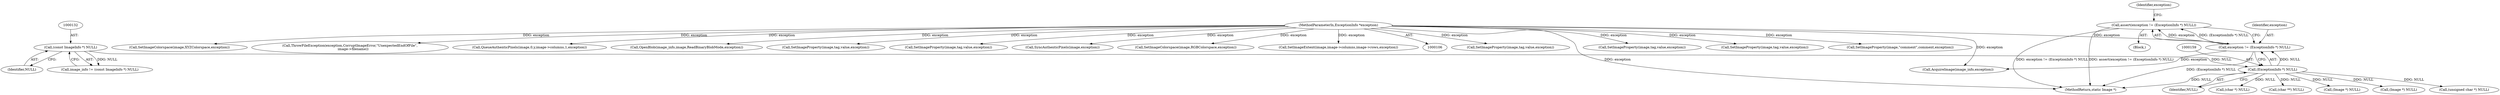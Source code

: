 digraph "0_ImageMagick_97aa7d7cfd2027f6ba7ce42caf8b798541b9cdc6@API" {
"1000155" [label="(Call,assert(exception != (ExceptionInfo *) NULL))"];
"1000156" [label="(Call,exception != (ExceptionInfo *) NULL)"];
"1000108" [label="(MethodParameterIn,ExceptionInfo *exception)"];
"1000158" [label="(Call,(ExceptionInfo *) NULL)"];
"1000131" [label="(Call,(const ImageInfo *) NULL)"];
"1000255" [label="(Call,(char *) NULL)"];
"1000129" [label="(Call,image_info != (const ImageInfo *) NULL)"];
"1000705" [label="(Call,SetImageProperty(image,tag,value,exception))"];
"1000158" [label="(Call,(ExceptionInfo *) NULL)"];
"1000760" [label="(Call,SetImageProperty(image,tag,value,exception))"];
"1000516" [label="(Call,SetImageProperty(image,tag,value,exception))"];
"1000169" [label="(Call,AcquireImage(image_info,exception))"];
"1000538" [label="(Call,(char **) NULL)"];
"1000160" [label="(Identifier,NULL)"];
"1000349" [label="(Call,SetImageProperty(image,\"comment\",comment,exception))"];
"1000156" [label="(Call,exception != (ExceptionInfo *) NULL)"];
"1000157" [label="(Identifier,exception)"];
"1001425" [label="(MethodReturn,static Image *)"];
"1000108" [label="(MethodParameterIn,ExceptionInfo *exception)"];
"1000155" [label="(Call,assert(exception != (ExceptionInfo *) NULL))"];
"1000852" [label="(Call,SetImageColorspace(image,XYZColorspace,exception))"];
"1000189" [label="(Call,(Image *) NULL)"];
"1001411" [label="(Call,ThrowFileException(exception,CorruptImageError,\"UnexpectedEndOfFile\",\n      image->filename))"];
"1000220" [label="(Call,(Image *) NULL)"];
"1001192" [label="(Call,QueueAuthenticPixels(image,0,y,image->columns,1,exception))"];
"1000174" [label="(Call,OpenBlob(image_info,image,ReadBinaryBlobMode,exception))"];
"1000922" [label="(Call,(unsigned char *) NULL)"];
"1000133" [label="(Identifier,NULL)"];
"1000551" [label="(Call,SetImageProperty(image,tag,value,exception))"];
"1000777" [label="(Call,SetImageProperty(image,tag,value,exception))"];
"1000109" [label="(Block,)"];
"1001379" [label="(Call,SyncAuthenticPixels(image,exception))"];
"1000840" [label="(Call,SetImageColorspace(image,RGBColorspace,exception))"];
"1000164" [label="(Identifier,exception)"];
"1000131" [label="(Call,(const ImageInfo *) NULL)"];
"1000890" [label="(Call,SetImageExtent(image,image->columns,image->rows,exception))"];
"1000155" -> "1000109"  [label="AST: "];
"1000155" -> "1000156"  [label="CFG: "];
"1000156" -> "1000155"  [label="AST: "];
"1000164" -> "1000155"  [label="CFG: "];
"1000155" -> "1001425"  [label="DDG: assert(exception != (ExceptionInfo *) NULL)"];
"1000155" -> "1001425"  [label="DDG: exception != (ExceptionInfo *) NULL"];
"1000156" -> "1000155"  [label="DDG: exception"];
"1000156" -> "1000155"  [label="DDG: (ExceptionInfo *) NULL"];
"1000156" -> "1000158"  [label="CFG: "];
"1000157" -> "1000156"  [label="AST: "];
"1000158" -> "1000156"  [label="AST: "];
"1000156" -> "1001425"  [label="DDG: (ExceptionInfo *) NULL"];
"1000108" -> "1000156"  [label="DDG: exception"];
"1000158" -> "1000156"  [label="DDG: NULL"];
"1000156" -> "1000169"  [label="DDG: exception"];
"1000108" -> "1000106"  [label="AST: "];
"1000108" -> "1001425"  [label="DDG: exception"];
"1000108" -> "1000169"  [label="DDG: exception"];
"1000108" -> "1000174"  [label="DDG: exception"];
"1000108" -> "1000349"  [label="DDG: exception"];
"1000108" -> "1000516"  [label="DDG: exception"];
"1000108" -> "1000551"  [label="DDG: exception"];
"1000108" -> "1000705"  [label="DDG: exception"];
"1000108" -> "1000760"  [label="DDG: exception"];
"1000108" -> "1000777"  [label="DDG: exception"];
"1000108" -> "1000840"  [label="DDG: exception"];
"1000108" -> "1000852"  [label="DDG: exception"];
"1000108" -> "1000890"  [label="DDG: exception"];
"1000108" -> "1001192"  [label="DDG: exception"];
"1000108" -> "1001379"  [label="DDG: exception"];
"1000108" -> "1001411"  [label="DDG: exception"];
"1000158" -> "1000160"  [label="CFG: "];
"1000159" -> "1000158"  [label="AST: "];
"1000160" -> "1000158"  [label="AST: "];
"1000158" -> "1001425"  [label="DDG: NULL"];
"1000131" -> "1000158"  [label="DDG: NULL"];
"1000158" -> "1000189"  [label="DDG: NULL"];
"1000158" -> "1000220"  [label="DDG: NULL"];
"1000158" -> "1000255"  [label="DDG: NULL"];
"1000158" -> "1000538"  [label="DDG: NULL"];
"1000158" -> "1000922"  [label="DDG: NULL"];
"1000131" -> "1000129"  [label="AST: "];
"1000131" -> "1000133"  [label="CFG: "];
"1000132" -> "1000131"  [label="AST: "];
"1000133" -> "1000131"  [label="AST: "];
"1000129" -> "1000131"  [label="CFG: "];
"1000131" -> "1000129"  [label="DDG: NULL"];
}
